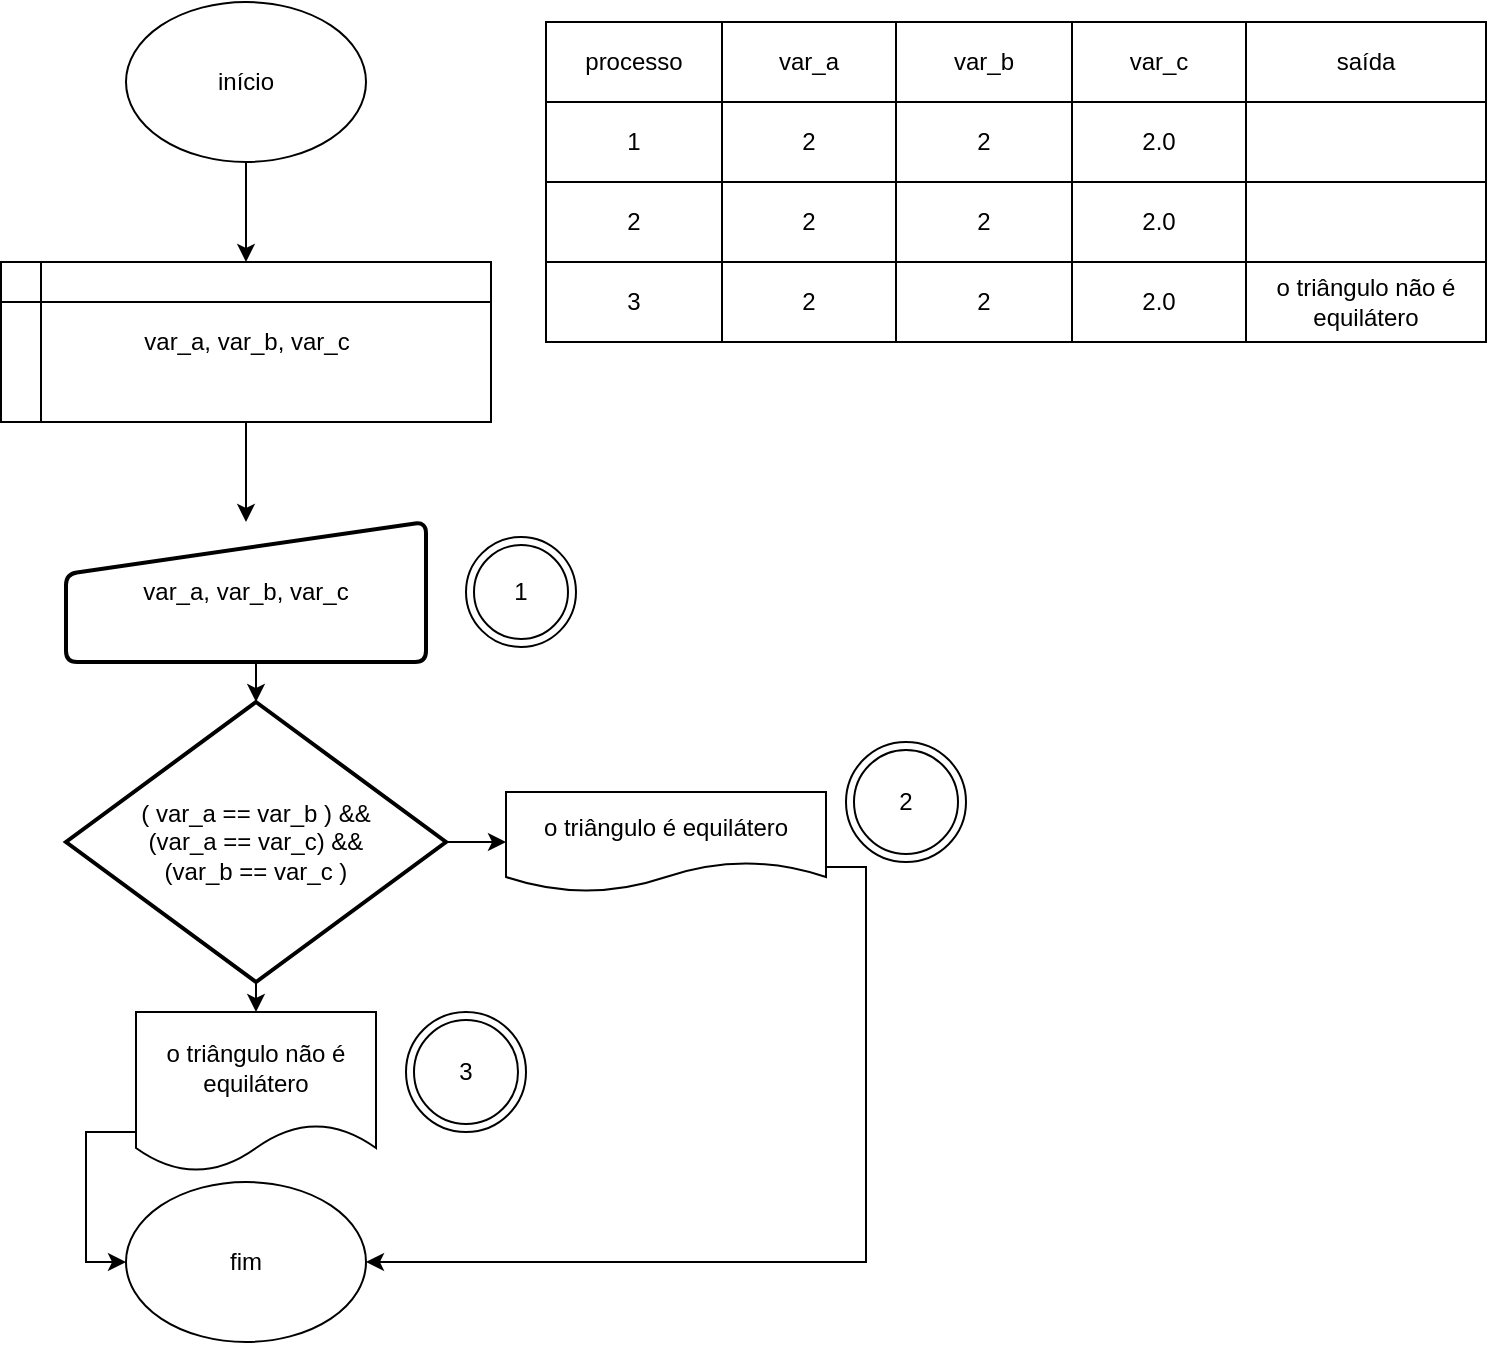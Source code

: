 <mxfile version="13.7.2" type="device"><diagram id="01vWry2ugcO_xULkKNit" name="Page-1"><mxGraphModel dx="768" dy="699" grid="1" gridSize="10" guides="1" tooltips="1" connect="1" arrows="1" fold="1" page="1" pageScale="1" pageWidth="827" pageHeight="1169" math="0" shadow="0"><root><mxCell id="0"/><mxCell id="1" parent="0"/><mxCell id="TQxPqvb1V4M6Vd3-wycS-5" style="edgeStyle=orthogonalEdgeStyle;rounded=0;orthogonalLoop=1;jettySize=auto;html=1;exitX=0.5;exitY=1;exitDx=0;exitDy=0;" parent="1" source="TQxPqvb1V4M6Vd3-wycS-1" edge="1"><mxGeometry relative="1" as="geometry"><mxPoint x="130" y="180" as="targetPoint"/></mxGeometry></mxCell><mxCell id="TQxPqvb1V4M6Vd3-wycS-1" value="início" style="ellipse;whiteSpace=wrap;html=1;" parent="1" vertex="1"><mxGeometry x="70" y="50" width="120" height="80" as="geometry"/></mxCell><mxCell id="TQxPqvb1V4M6Vd3-wycS-6" style="edgeStyle=orthogonalEdgeStyle;rounded=0;orthogonalLoop=1;jettySize=auto;html=1;exitX=0.5;exitY=1;exitDx=0;exitDy=0;entryX=0.5;entryY=0;entryDx=0;entryDy=0;" parent="1" source="TQxPqvb1V4M6Vd3-wycS-2" target="TQxPqvb1V4M6Vd3-wycS-3" edge="1"><mxGeometry relative="1" as="geometry"/></mxCell><mxCell id="TQxPqvb1V4M6Vd3-wycS-2" value="var_a, var_b, var_c" style="shape=internalStorage;whiteSpace=wrap;html=1;backgroundOutline=1;" parent="1" vertex="1"><mxGeometry x="7.5" y="180" width="245" height="80" as="geometry"/></mxCell><mxCell id="TQxPqvb1V4M6Vd3-wycS-8" style="edgeStyle=orthogonalEdgeStyle;rounded=0;orthogonalLoop=1;jettySize=auto;html=1;exitX=0.5;exitY=1;exitDx=0;exitDy=0;entryX=0.5;entryY=0;entryDx=0;entryDy=0;entryPerimeter=0;" parent="1" source="TQxPqvb1V4M6Vd3-wycS-3" target="TQxPqvb1V4M6Vd3-wycS-7" edge="1"><mxGeometry relative="1" as="geometry"/></mxCell><mxCell id="TQxPqvb1V4M6Vd3-wycS-3" value="var_a, var_b, var_c" style="html=1;strokeWidth=2;shape=manualInput;whiteSpace=wrap;rounded=1;size=26;arcSize=11;" parent="1" vertex="1"><mxGeometry x="40" y="310" width="180" height="70" as="geometry"/></mxCell><mxCell id="-_4lA-wBhrxH92cNwTD1-2" style="edgeStyle=orthogonalEdgeStyle;rounded=0;orthogonalLoop=1;jettySize=auto;html=1;exitX=1;exitY=0.5;exitDx=0;exitDy=0;exitPerimeter=0;" edge="1" parent="1" source="TQxPqvb1V4M6Vd3-wycS-7" target="DOtL_3rfCMbObEZxCDpA-16"><mxGeometry relative="1" as="geometry"/></mxCell><mxCell id="-_4lA-wBhrxH92cNwTD1-3" style="edgeStyle=orthogonalEdgeStyle;rounded=0;orthogonalLoop=1;jettySize=auto;html=1;exitX=0.5;exitY=1;exitDx=0;exitDy=0;exitPerimeter=0;entryX=0.5;entryY=0;entryDx=0;entryDy=0;" edge="1" parent="1" source="TQxPqvb1V4M6Vd3-wycS-7" target="TQxPqvb1V4M6Vd3-wycS-12"><mxGeometry relative="1" as="geometry"/></mxCell><mxCell id="TQxPqvb1V4M6Vd3-wycS-7" value="( var_a == var_b ) &amp;amp;&amp;amp; &lt;br&gt;(var_a == var_c) &amp;amp;&amp;amp; &lt;br&gt;(var_b == var_c )" style="strokeWidth=2;html=1;shape=mxgraph.flowchart.decision;whiteSpace=wrap;" parent="1" vertex="1"><mxGeometry x="40" y="400" width="190" height="140" as="geometry"/></mxCell><mxCell id="TQxPqvb1V4M6Vd3-wycS-11" value="fim" style="ellipse;whiteSpace=wrap;html=1;" parent="1" vertex="1"><mxGeometry x="70" y="640" width="120" height="80" as="geometry"/></mxCell><mxCell id="-_4lA-wBhrxH92cNwTD1-1" style="edgeStyle=orthogonalEdgeStyle;rounded=0;orthogonalLoop=1;jettySize=auto;html=1;exitX=0;exitY=0.75;exitDx=0;exitDy=0;entryX=0;entryY=0.5;entryDx=0;entryDy=0;" edge="1" parent="1" source="TQxPqvb1V4M6Vd3-wycS-12" target="TQxPqvb1V4M6Vd3-wycS-11"><mxGeometry relative="1" as="geometry"/></mxCell><mxCell id="TQxPqvb1V4M6Vd3-wycS-12" value="o triângulo não é equilátero" style="shape=document;whiteSpace=wrap;html=1;boundedLbl=1;" parent="1" vertex="1"><mxGeometry x="75" y="555" width="120" height="80" as="geometry"/></mxCell><mxCell id="TQxPqvb1V4M6Vd3-wycS-30" value="1" style="ellipse;shape=doubleEllipse;whiteSpace=wrap;html=1;aspect=fixed;" parent="1" vertex="1"><mxGeometry x="240" y="317.5" width="55" height="55" as="geometry"/></mxCell><mxCell id="TQxPqvb1V4M6Vd3-wycS-31" value="2" style="ellipse;shape=doubleEllipse;whiteSpace=wrap;html=1;aspect=fixed;" parent="1" vertex="1"><mxGeometry x="430" y="420" width="60" height="60" as="geometry"/></mxCell><mxCell id="TQxPqvb1V4M6Vd3-wycS-33" value="3&lt;br&gt;" style="ellipse;shape=doubleEllipse;whiteSpace=wrap;html=1;aspect=fixed;" parent="1" vertex="1"><mxGeometry x="210" y="555" width="60" height="60" as="geometry"/></mxCell><mxCell id="-_4lA-wBhrxH92cNwTD1-4" style="edgeStyle=orthogonalEdgeStyle;rounded=0;orthogonalLoop=1;jettySize=auto;html=1;exitX=1;exitY=0.75;exitDx=0;exitDy=0;entryX=1;entryY=0.5;entryDx=0;entryDy=0;" edge="1" parent="1" source="DOtL_3rfCMbObEZxCDpA-16" target="TQxPqvb1V4M6Vd3-wycS-11"><mxGeometry relative="1" as="geometry"/></mxCell><mxCell id="DOtL_3rfCMbObEZxCDpA-16" value="o triângulo é equilátero" style="shape=document;whiteSpace=wrap;html=1;boundedLbl=1;" parent="1" vertex="1"><mxGeometry x="260" y="445" width="160" height="50" as="geometry"/></mxCell><mxCell id="TQxPqvb1V4M6Vd3-wycS-17" value="" style="shape=table;html=1;whiteSpace=wrap;startSize=0;container=1;collapsible=0;childLayout=tableLayout;" parent="1" vertex="1"><mxGeometry x="280" y="60" width="470" height="160.0" as="geometry"/></mxCell><mxCell id="TQxPqvb1V4M6Vd3-wycS-18" value="" style="shape=partialRectangle;html=1;whiteSpace=wrap;collapsible=0;dropTarget=0;pointerEvents=0;fillColor=none;top=0;left=0;bottom=0;right=0;points=[[0,0.5],[1,0.5]];portConstraint=eastwest;" parent="TQxPqvb1V4M6Vd3-wycS-17" vertex="1"><mxGeometry width="470" height="40" as="geometry"/></mxCell><mxCell id="TQxPqvb1V4M6Vd3-wycS-19" value="processo" style="shape=partialRectangle;html=1;whiteSpace=wrap;connectable=0;fillColor=none;top=0;left=0;bottom=0;right=0;overflow=hidden;" parent="TQxPqvb1V4M6Vd3-wycS-18" vertex="1"><mxGeometry width="88" height="40" as="geometry"/></mxCell><mxCell id="TQxPqvb1V4M6Vd3-wycS-20" value="var_a" style="shape=partialRectangle;html=1;whiteSpace=wrap;connectable=0;fillColor=none;top=0;left=0;bottom=0;right=0;overflow=hidden;" parent="TQxPqvb1V4M6Vd3-wycS-18" vertex="1"><mxGeometry x="88" width="87" height="40" as="geometry"/></mxCell><mxCell id="TQxPqvb1V4M6Vd3-wycS-21" value="var_b" style="shape=partialRectangle;html=1;whiteSpace=wrap;connectable=0;fillColor=none;top=0;left=0;bottom=0;right=0;overflow=hidden;" parent="TQxPqvb1V4M6Vd3-wycS-18" vertex="1"><mxGeometry x="175" width="88" height="40" as="geometry"/></mxCell><mxCell id="TQxPqvb1V4M6Vd3-wycS-38" value="var_c" style="shape=partialRectangle;html=1;whiteSpace=wrap;connectable=0;fillColor=none;top=0;left=0;bottom=0;right=0;overflow=hidden;" parent="TQxPqvb1V4M6Vd3-wycS-18" vertex="1"><mxGeometry x="263" width="87" height="40" as="geometry"/></mxCell><mxCell id="DOtL_3rfCMbObEZxCDpA-20" value="saída" style="shape=partialRectangle;html=1;whiteSpace=wrap;connectable=0;fillColor=none;top=0;left=0;bottom=0;right=0;overflow=hidden;" parent="TQxPqvb1V4M6Vd3-wycS-18" vertex="1"><mxGeometry x="350" width="120" height="40" as="geometry"/></mxCell><mxCell id="TQxPqvb1V4M6Vd3-wycS-22" value="" style="shape=partialRectangle;html=1;whiteSpace=wrap;collapsible=0;dropTarget=0;pointerEvents=0;fillColor=none;top=0;left=0;bottom=0;right=0;points=[[0,0.5],[1,0.5]];portConstraint=eastwest;" parent="TQxPqvb1V4M6Vd3-wycS-17" vertex="1"><mxGeometry y="40" width="470" height="40" as="geometry"/></mxCell><mxCell id="TQxPqvb1V4M6Vd3-wycS-23" value="1" style="shape=partialRectangle;html=1;whiteSpace=wrap;connectable=0;fillColor=none;top=0;left=0;bottom=0;right=0;overflow=hidden;" parent="TQxPqvb1V4M6Vd3-wycS-22" vertex="1"><mxGeometry width="88" height="40" as="geometry"/></mxCell><mxCell id="TQxPqvb1V4M6Vd3-wycS-24" value="2" style="shape=partialRectangle;html=1;whiteSpace=wrap;connectable=0;fillColor=none;top=0;left=0;bottom=0;right=0;overflow=hidden;" parent="TQxPqvb1V4M6Vd3-wycS-22" vertex="1"><mxGeometry x="88" width="87" height="40" as="geometry"/></mxCell><mxCell id="TQxPqvb1V4M6Vd3-wycS-25" value="2" style="shape=partialRectangle;html=1;whiteSpace=wrap;connectable=0;fillColor=none;top=0;left=0;bottom=0;right=0;overflow=hidden;" parent="TQxPqvb1V4M6Vd3-wycS-22" vertex="1"><mxGeometry x="175" width="88" height="40" as="geometry"/></mxCell><mxCell id="TQxPqvb1V4M6Vd3-wycS-39" value="2.0" style="shape=partialRectangle;html=1;whiteSpace=wrap;connectable=0;fillColor=none;top=0;left=0;bottom=0;right=0;overflow=hidden;" parent="TQxPqvb1V4M6Vd3-wycS-22" vertex="1"><mxGeometry x="263" width="87" height="40" as="geometry"/></mxCell><mxCell id="DOtL_3rfCMbObEZxCDpA-21" style="shape=partialRectangle;html=1;whiteSpace=wrap;connectable=0;fillColor=none;top=0;left=0;bottom=0;right=0;overflow=hidden;" parent="TQxPqvb1V4M6Vd3-wycS-22" vertex="1"><mxGeometry x="350" width="120" height="40" as="geometry"/></mxCell><mxCell id="TQxPqvb1V4M6Vd3-wycS-26" value="" style="shape=partialRectangle;html=1;whiteSpace=wrap;collapsible=0;dropTarget=0;pointerEvents=0;fillColor=none;top=0;left=0;bottom=0;right=0;points=[[0,0.5],[1,0.5]];portConstraint=eastwest;" parent="TQxPqvb1V4M6Vd3-wycS-17" vertex="1"><mxGeometry y="80" width="470" height="40" as="geometry"/></mxCell><mxCell id="TQxPqvb1V4M6Vd3-wycS-27" value="2" style="shape=partialRectangle;html=1;whiteSpace=wrap;connectable=0;fillColor=none;top=0;left=0;bottom=0;right=0;overflow=hidden;" parent="TQxPqvb1V4M6Vd3-wycS-26" vertex="1"><mxGeometry width="88" height="40" as="geometry"/></mxCell><mxCell id="TQxPqvb1V4M6Vd3-wycS-28" value="2" style="shape=partialRectangle;html=1;whiteSpace=wrap;connectable=0;fillColor=none;top=0;left=0;bottom=0;right=0;overflow=hidden;" parent="TQxPqvb1V4M6Vd3-wycS-26" vertex="1"><mxGeometry x="88" width="87" height="40" as="geometry"/></mxCell><mxCell id="TQxPqvb1V4M6Vd3-wycS-29" value="2" style="shape=partialRectangle;html=1;whiteSpace=wrap;connectable=0;fillColor=none;top=0;left=0;bottom=0;right=0;overflow=hidden;" parent="TQxPqvb1V4M6Vd3-wycS-26" vertex="1"><mxGeometry x="175" width="88" height="40" as="geometry"/></mxCell><mxCell id="TQxPqvb1V4M6Vd3-wycS-40" value="2.0" style="shape=partialRectangle;html=1;whiteSpace=wrap;connectable=0;fillColor=none;top=0;left=0;bottom=0;right=0;overflow=hidden;" parent="TQxPqvb1V4M6Vd3-wycS-26" vertex="1"><mxGeometry x="263" width="87" height="40" as="geometry"/></mxCell><mxCell id="DOtL_3rfCMbObEZxCDpA-22" style="shape=partialRectangle;html=1;whiteSpace=wrap;connectable=0;fillColor=none;top=0;left=0;bottom=0;right=0;overflow=hidden;" parent="TQxPqvb1V4M6Vd3-wycS-26" vertex="1"><mxGeometry x="350" width="120" height="40" as="geometry"/></mxCell><mxCell id="TQxPqvb1V4M6Vd3-wycS-34" style="shape=partialRectangle;html=1;whiteSpace=wrap;collapsible=0;dropTarget=0;pointerEvents=0;fillColor=none;top=0;left=0;bottom=0;right=0;points=[[0,0.5],[1,0.5]];portConstraint=eastwest;" parent="TQxPqvb1V4M6Vd3-wycS-17" vertex="1"><mxGeometry y="120" width="470" height="40" as="geometry"/></mxCell><mxCell id="TQxPqvb1V4M6Vd3-wycS-35" value="3" style="shape=partialRectangle;html=1;whiteSpace=wrap;connectable=0;fillColor=none;top=0;left=0;bottom=0;right=0;overflow=hidden;" parent="TQxPqvb1V4M6Vd3-wycS-34" vertex="1"><mxGeometry width="88" height="40" as="geometry"/></mxCell><mxCell id="TQxPqvb1V4M6Vd3-wycS-36" value="2" style="shape=partialRectangle;html=1;whiteSpace=wrap;connectable=0;fillColor=none;top=0;left=0;bottom=0;right=0;overflow=hidden;" parent="TQxPqvb1V4M6Vd3-wycS-34" vertex="1"><mxGeometry x="88" width="87" height="40" as="geometry"/></mxCell><mxCell id="TQxPqvb1V4M6Vd3-wycS-37" value="2" style="shape=partialRectangle;html=1;whiteSpace=wrap;connectable=0;fillColor=none;top=0;left=0;bottom=0;right=0;overflow=hidden;" parent="TQxPqvb1V4M6Vd3-wycS-34" vertex="1"><mxGeometry x="175" width="88" height="40" as="geometry"/></mxCell><mxCell id="TQxPqvb1V4M6Vd3-wycS-41" value="2.0" style="shape=partialRectangle;html=1;whiteSpace=wrap;connectable=0;fillColor=none;top=0;left=0;bottom=0;right=0;overflow=hidden;" parent="TQxPqvb1V4M6Vd3-wycS-34" vertex="1"><mxGeometry x="263" width="87" height="40" as="geometry"/></mxCell><mxCell id="DOtL_3rfCMbObEZxCDpA-23" value="o triângulo não é equilátero" style="shape=partialRectangle;html=1;whiteSpace=wrap;connectable=0;fillColor=none;top=0;left=0;bottom=0;right=0;overflow=hidden;" parent="TQxPqvb1V4M6Vd3-wycS-34" vertex="1"><mxGeometry x="350" width="120" height="40" as="geometry"/></mxCell></root></mxGraphModel></diagram></mxfile>